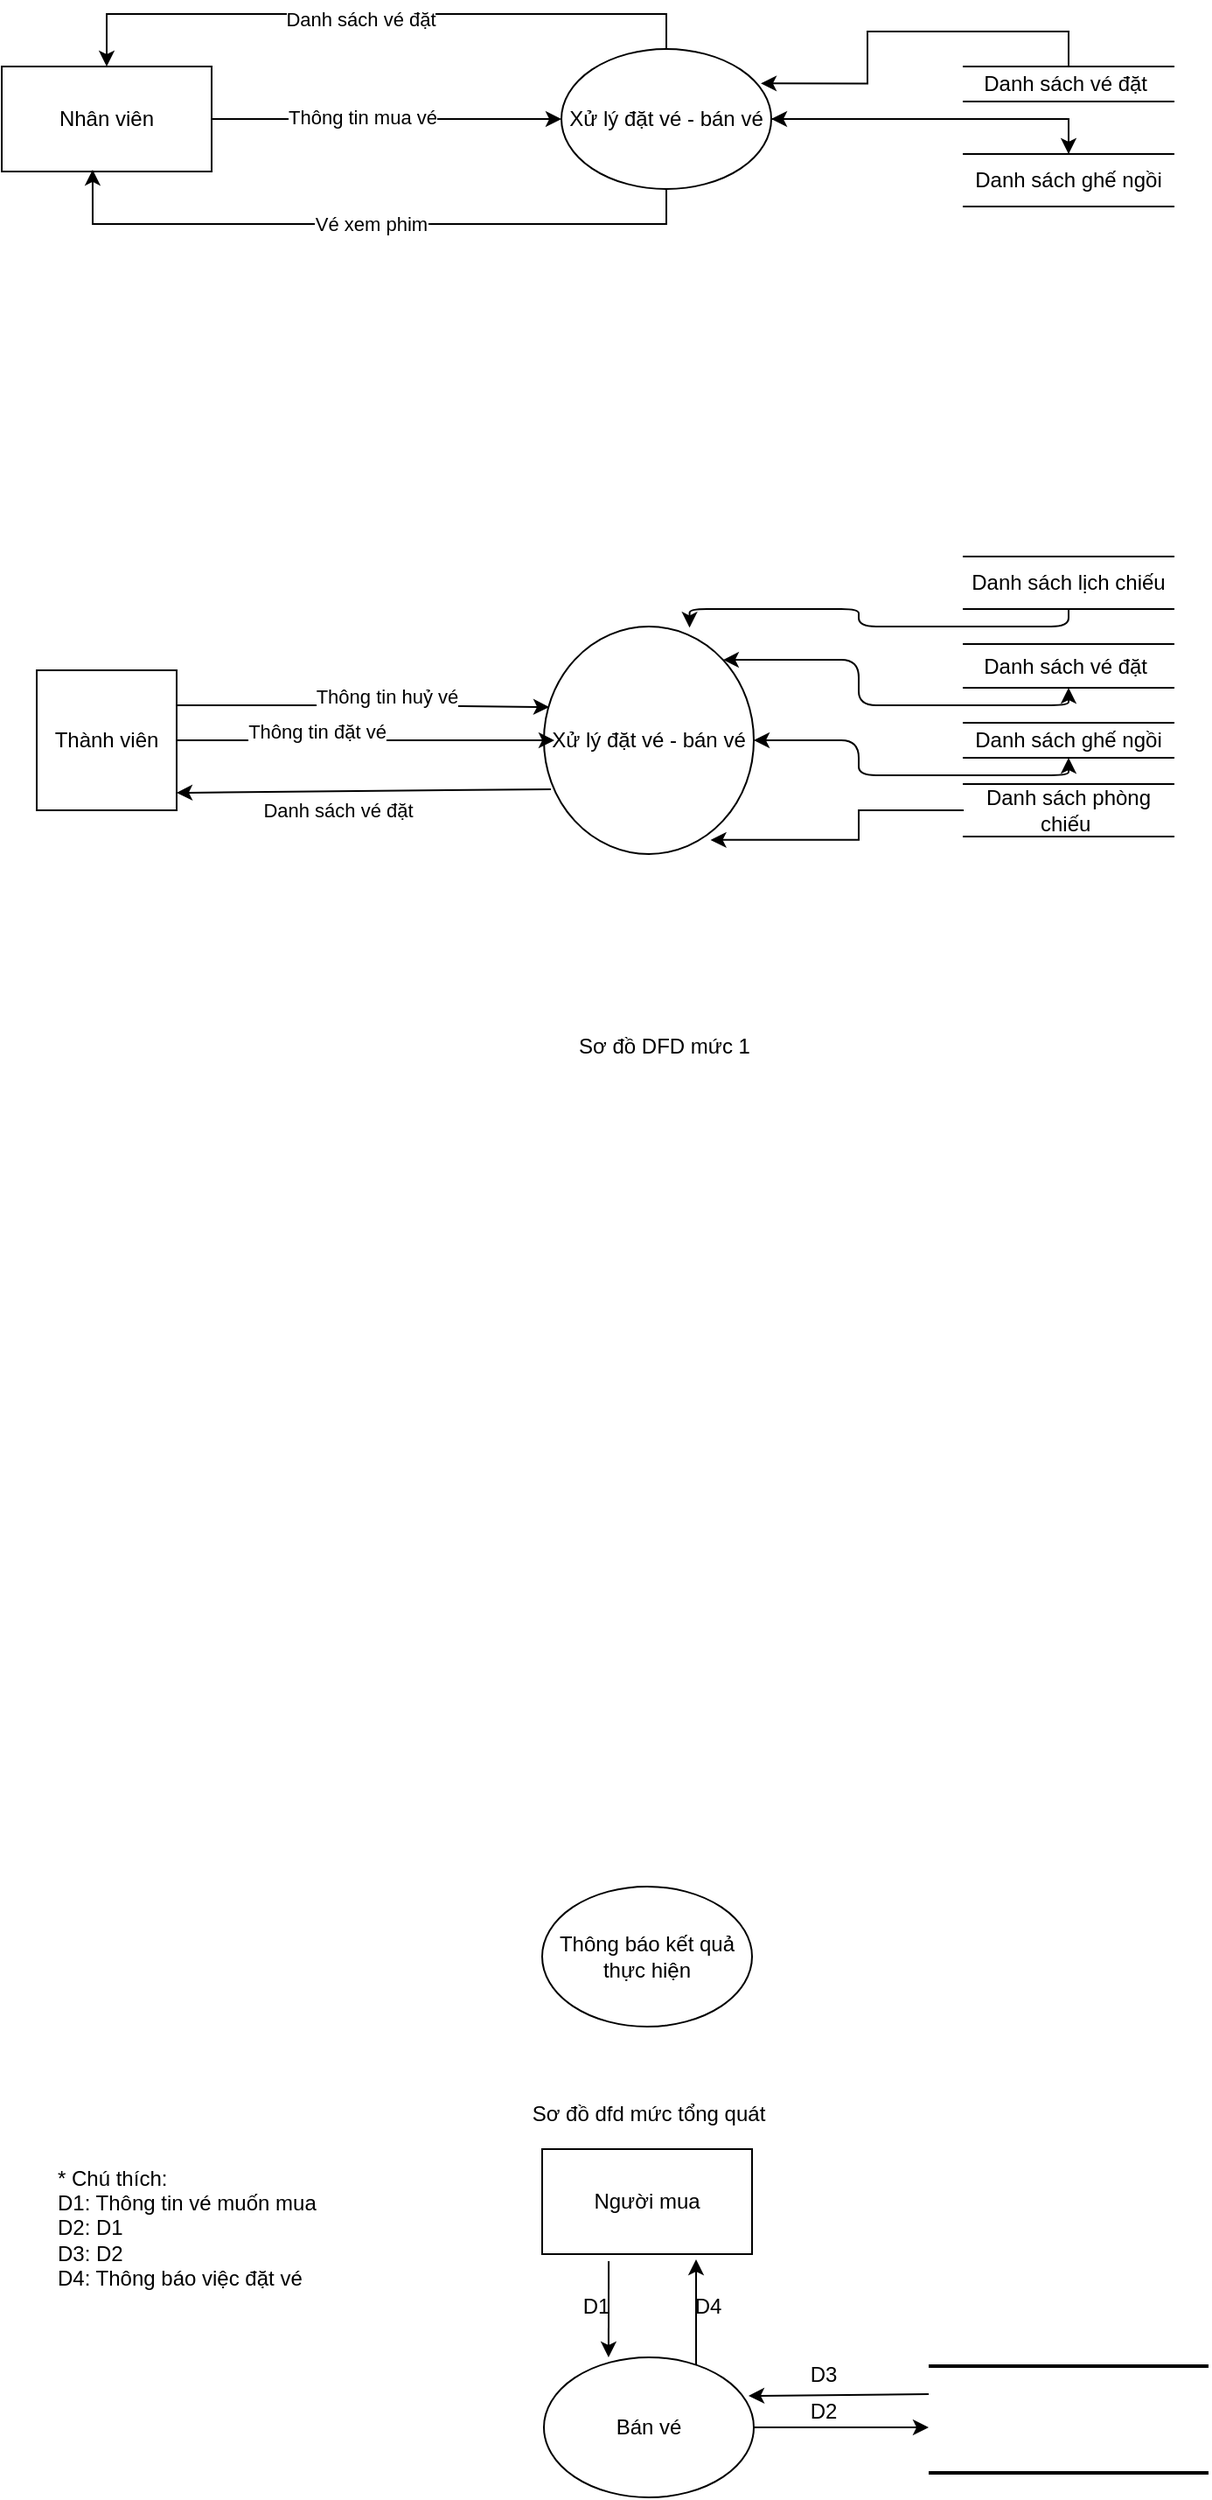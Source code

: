 <mxfile version="13.8.8" type="device" pages="2"><diagram id="pv_m1m1xVNyGngxNbpxf" name="Page-1"><mxGraphModel dx="1303" dy="1921" grid="1" gridSize="10" guides="1" tooltips="1" connect="1" arrows="1" fold="1" page="1" pageScale="1" pageWidth="827" pageHeight="1169" math="0" shadow="0"><root><mxCell id="0"/><mxCell id="1" parent="0"/><mxCell id="-wXk1jPxfj64pEtqVhZq-4" value="Xử lý đặt vé - bán vé" style="ellipse;whiteSpace=wrap;html=1;" parent="1" vertex="1"><mxGeometry x="360" y="100" width="120" height="130" as="geometry"/></mxCell><mxCell id="-wXk1jPxfj64pEtqVhZq-5" value="Thành viên" style="whiteSpace=wrap;html=1;aspect=fixed;" parent="1" vertex="1"><mxGeometry x="70" y="125" width="80" height="80" as="geometry"/></mxCell><mxCell id="-wXk1jPxfj64pEtqVhZq-6" value="Thông tin đặt vé" style="endArrow=classic;html=1;entryX=0.05;entryY=0.5;entryDx=0;entryDy=0;entryPerimeter=0;" parent="1" source="-wXk1jPxfj64pEtqVhZq-5" target="-wXk1jPxfj64pEtqVhZq-4" edge="1"><mxGeometry x="-0.259" y="5" width="50" height="50" relative="1" as="geometry"><mxPoint x="350" y="215" as="sourcePoint"/><mxPoint x="370" y="165" as="targetPoint"/><Array as="points"><mxPoint x="260" y="165"/></Array><mxPoint as="offset"/></mxGeometry></mxCell><mxCell id="-wXk1jPxfj64pEtqVhZq-8" value="Thông tin huỷ vé" style="endArrow=classic;html=1;exitX=1;exitY=0.25;exitDx=0;exitDy=0;entryX=0.025;entryY=0.354;entryDx=0;entryDy=0;entryPerimeter=0;" parent="1" source="-wXk1jPxfj64pEtqVhZq-5" target="-wXk1jPxfj64pEtqVhZq-4" edge="1"><mxGeometry x="0.126" y="5" width="50" height="50" relative="1" as="geometry"><mxPoint x="350" y="115" as="sourcePoint"/><mxPoint x="370" y="145" as="targetPoint"/><Array as="points"><mxPoint x="260" y="145"/></Array><mxPoint as="offset"/></mxGeometry></mxCell><mxCell id="-wXk1jPxfj64pEtqVhZq-9" value="Danh sách vé đặt" style="endArrow=classic;html=1;exitX=0.033;exitY=0.715;exitDx=0;exitDy=0;exitPerimeter=0;" parent="1" source="-wXk1jPxfj64pEtqVhZq-4" edge="1"><mxGeometry x="0.139" y="11" width="50" height="50" relative="1" as="geometry"><mxPoint x="350" y="105" as="sourcePoint"/><mxPoint x="150" y="195" as="targetPoint"/><mxPoint as="offset"/></mxGeometry></mxCell><mxCell id="-wXk1jPxfj64pEtqVhZq-12" style="edgeStyle=none;orthogonalLoop=1;jettySize=auto;html=1;entryX=0;entryY=0.5;entryDx=0;entryDy=0;" parent="1" source="-wXk1jPxfj64pEtqVhZq-4" target="-wXk1jPxfj64pEtqVhZq-4" edge="1"><mxGeometry relative="1" as="geometry"/></mxCell><mxCell id="-wXk1jPxfj64pEtqVhZq-13" value="Sơ đồ DFD mức 1" style="text;html=1;strokeColor=none;fillColor=none;align=center;verticalAlign=middle;whiteSpace=wrap;rounded=0;" parent="1" vertex="1"><mxGeometry x="359" y="330" width="140" height="20" as="geometry"/></mxCell><mxCell id="-wXk1jPxfj64pEtqVhZq-29" value="Thông báo kết quả thực hiện" style="ellipse;whiteSpace=wrap;html=1;strokeColor=#000000;" parent="1" vertex="1"><mxGeometry x="359" y="820" width="120" height="80" as="geometry"/></mxCell><mxCell id="hrj9B5o2VZ5oWtB-toNY-1" value="Sơ đồ dfd mức tổng quát" style="text;html=1;strokeColor=none;fillColor=none;align=center;verticalAlign=middle;whiteSpace=wrap;rounded=0;" parent="1" vertex="1"><mxGeometry x="330" y="940" width="180" height="20" as="geometry"/></mxCell><mxCell id="hrj9B5o2VZ5oWtB-toNY-2" value="Bán vé" style="ellipse;whiteSpace=wrap;html=1;" parent="1" vertex="1"><mxGeometry x="360" y="1089" width="120" height="80" as="geometry"/></mxCell><mxCell id="hrj9B5o2VZ5oWtB-toNY-3" value="Người mua" style="rounded=0;whiteSpace=wrap;html=1;" parent="1" vertex="1"><mxGeometry x="359" y="970" width="120" height="60" as="geometry"/></mxCell><mxCell id="hrj9B5o2VZ5oWtB-toNY-4" value="" style="endArrow=classic;html=1;exitX=0.317;exitY=1.067;exitDx=0;exitDy=0;exitPerimeter=0;entryX=0.308;entryY=0;entryDx=0;entryDy=0;entryPerimeter=0;" parent="1" source="hrj9B5o2VZ5oWtB-toNY-3" target="hrj9B5o2VZ5oWtB-toNY-2" edge="1"><mxGeometry width="50" height="50" relative="1" as="geometry"><mxPoint x="390" y="1020" as="sourcePoint"/><mxPoint x="402" y="1085" as="targetPoint"/></mxGeometry></mxCell><mxCell id="DaIMF-JHUE9MPlQDJNiF-1" value="D1" style="text;html=1;strokeColor=none;fillColor=none;align=center;verticalAlign=middle;whiteSpace=wrap;rounded=0;" parent="1" vertex="1"><mxGeometry x="370" y="1050" width="40" height="20" as="geometry"/></mxCell><mxCell id="DaIMF-JHUE9MPlQDJNiF-4" value="" style="endArrow=classic;html=1;exitX=0.725;exitY=0.05;exitDx=0;exitDy=0;exitPerimeter=0;" parent="1" source="hrj9B5o2VZ5oWtB-toNY-2" edge="1"><mxGeometry width="50" height="50" relative="1" as="geometry"><mxPoint x="390" y="1100" as="sourcePoint"/><mxPoint x="447" y="1033" as="targetPoint"/></mxGeometry></mxCell><mxCell id="DaIMF-JHUE9MPlQDJNiF-6" value="" style="line;strokeWidth=2;html=1;" parent="1" vertex="1"><mxGeometry x="580" y="1150" width="160" height="10" as="geometry"/></mxCell><mxCell id="DaIMF-JHUE9MPlQDJNiF-7" value="" style="line;strokeWidth=2;html=1;" parent="1" vertex="1"><mxGeometry x="580" y="1089" width="160" height="10" as="geometry"/></mxCell><mxCell id="DaIMF-JHUE9MPlQDJNiF-8" value="" style="endArrow=classic;html=1;exitX=1;exitY=0.5;exitDx=0;exitDy=0;" parent="1" source="hrj9B5o2VZ5oWtB-toNY-2" edge="1"><mxGeometry width="50" height="50" relative="1" as="geometry"><mxPoint x="390" y="1100" as="sourcePoint"/><mxPoint x="580" y="1129" as="targetPoint"/></mxGeometry></mxCell><mxCell id="DaIMF-JHUE9MPlQDJNiF-9" value="D4" style="text;html=1;strokeColor=none;fillColor=none;align=center;verticalAlign=middle;whiteSpace=wrap;rounded=0;" parent="1" vertex="1"><mxGeometry x="434" y="1050" width="40" height="20" as="geometry"/></mxCell><mxCell id="DaIMF-JHUE9MPlQDJNiF-10" style="edgeStyle=orthogonalEdgeStyle;rounded=0;orthogonalLoop=1;jettySize=auto;html=1;exitX=0.5;exitY=1;exitDx=0;exitDy=0;" parent="1" source="DaIMF-JHUE9MPlQDJNiF-9" target="DaIMF-JHUE9MPlQDJNiF-9" edge="1"><mxGeometry relative="1" as="geometry"/></mxCell><mxCell id="DaIMF-JHUE9MPlQDJNiF-11" value="D2" style="text;html=1;strokeColor=none;fillColor=none;align=center;verticalAlign=middle;whiteSpace=wrap;rounded=0;" parent="1" vertex="1"><mxGeometry x="500" y="1110" width="40" height="20" as="geometry"/></mxCell><mxCell id="DaIMF-JHUE9MPlQDJNiF-12" value="* Chú thích:&lt;br&gt;D1: Thông tin vé muốn mua&lt;br&gt;D2: D1&lt;br&gt;D3: D2&lt;br&gt;D4: Thông báo việc đặt vé" style="text;html=1;strokeColor=none;fillColor=none;align=left;verticalAlign=middle;whiteSpace=wrap;rounded=0;" parent="1" vertex="1"><mxGeometry x="80" y="910" width="170" height="210" as="geometry"/></mxCell><mxCell id="DaIMF-JHUE9MPlQDJNiF-13" value="" style="endArrow=classic;html=1;" parent="1" edge="1"><mxGeometry width="50" height="50" relative="1" as="geometry"><mxPoint x="580" y="1110" as="sourcePoint"/><mxPoint x="477" y="1111" as="targetPoint"/></mxGeometry></mxCell><mxCell id="DaIMF-JHUE9MPlQDJNiF-14" value="D3" style="text;html=1;strokeColor=none;fillColor=none;align=center;verticalAlign=middle;whiteSpace=wrap;rounded=0;" parent="1" vertex="1"><mxGeometry x="500" y="1089" width="40" height="20" as="geometry"/></mxCell><mxCell id="X0OSYXv3a7FE94x2qC81-3" value="Danh sách vé đặt&amp;nbsp;" style="shape=partialRectangle;whiteSpace=wrap;html=1;left=0;right=0;fillColor=none;" parent="1" vertex="1"><mxGeometry x="600" y="110" width="120" height="25" as="geometry"/></mxCell><mxCell id="X0OSYXv3a7FE94x2qC81-5" value="" style="endArrow=classic;startArrow=classic;html=1;entryX=0.5;entryY=1;entryDx=0;entryDy=0;exitX=1;exitY=0;exitDx=0;exitDy=0;edgeStyle=orthogonalEdgeStyle;" parent="1" source="-wXk1jPxfj64pEtqVhZq-4" target="X0OSYXv3a7FE94x2qC81-3" edge="1"><mxGeometry width="50" height="50" relative="1" as="geometry"><mxPoint x="380" y="320" as="sourcePoint"/><mxPoint x="430" y="270" as="targetPoint"/></mxGeometry></mxCell><mxCell id="WuxkbO6QGB4jHOKcUuGs-1" value="Danh sách ghế ngồi" style="shape=partialRectangle;whiteSpace=wrap;html=1;left=0;right=0;fillColor=none;" vertex="1" parent="1"><mxGeometry x="600" y="155" width="120" height="20" as="geometry"/></mxCell><mxCell id="WuxkbO6QGB4jHOKcUuGs-2" value="" style="endArrow=classic;startArrow=classic;html=1;entryX=0.5;entryY=1;entryDx=0;entryDy=0;edgeStyle=orthogonalEdgeStyle;" edge="1" parent="1" source="-wXk1jPxfj64pEtqVhZq-4" target="WuxkbO6QGB4jHOKcUuGs-1"><mxGeometry width="50" height="50" relative="1" as="geometry"><mxPoint x="380" y="290" as="sourcePoint"/><mxPoint x="430" y="240" as="targetPoint"/></mxGeometry></mxCell><mxCell id="WuxkbO6QGB4jHOKcUuGs-5" value="Danh sách lịch chiếu" style="shape=partialRectangle;whiteSpace=wrap;html=1;left=0;right=0;fillColor=none;" vertex="1" parent="1"><mxGeometry x="600" y="60" width="120" height="30" as="geometry"/></mxCell><mxCell id="WuxkbO6QGB4jHOKcUuGs-8" style="edgeStyle=orthogonalEdgeStyle;rounded=0;orthogonalLoop=1;jettySize=auto;html=1;entryX=0.794;entryY=0.938;entryDx=0;entryDy=0;entryPerimeter=0;" edge="1" parent="1" source="WuxkbO6QGB4jHOKcUuGs-6" target="-wXk1jPxfj64pEtqVhZq-4"><mxGeometry relative="1" as="geometry"><Array as="points"><mxPoint x="540" y="205"/><mxPoint x="540" y="222"/></Array></mxGeometry></mxCell><mxCell id="WuxkbO6QGB4jHOKcUuGs-6" value="Danh sách phòng chiếu&amp;nbsp;" style="shape=partialRectangle;whiteSpace=wrap;html=1;left=0;right=0;fillColor=none;" vertex="1" parent="1"><mxGeometry x="600" y="190" width="120" height="30" as="geometry"/></mxCell><mxCell id="WuxkbO6QGB4jHOKcUuGs-7" value="" style="endArrow=classic;html=1;exitX=0.5;exitY=1;exitDx=0;exitDy=0;entryX=0.694;entryY=0.005;entryDx=0;entryDy=0;entryPerimeter=0;edgeStyle=orthogonalEdgeStyle;" edge="1" parent="1" source="WuxkbO6QGB4jHOKcUuGs-5" target="-wXk1jPxfj64pEtqVhZq-4"><mxGeometry width="50" height="50" relative="1" as="geometry"><mxPoint x="380" y="290" as="sourcePoint"/><mxPoint x="430" y="240" as="targetPoint"/></mxGeometry></mxCell><mxCell id="m2wTgLA6CNFH4wKB8czc-10" style="edgeStyle=orthogonalEdgeStyle;rounded=0;orthogonalLoop=1;jettySize=auto;html=1;exitX=1;exitY=0.5;exitDx=0;exitDy=0;entryX=0;entryY=0.5;entryDx=0;entryDy=0;" edge="1" parent="1" source="m2wTgLA6CNFH4wKB8czc-1" target="m2wTgLA6CNFH4wKB8czc-2"><mxGeometry relative="1" as="geometry"/></mxCell><mxCell id="m2wTgLA6CNFH4wKB8czc-13" value="Thông tin mua vé" style="edgeLabel;html=1;align=center;verticalAlign=middle;resizable=0;points=[];" vertex="1" connectable="0" parent="m2wTgLA6CNFH4wKB8czc-10"><mxGeometry x="-0.143" y="1" relative="1" as="geometry"><mxPoint as="offset"/></mxGeometry></mxCell><mxCell id="m2wTgLA6CNFH4wKB8czc-1" value="Nhân viên" style="rounded=0;whiteSpace=wrap;html=1;" vertex="1" parent="1"><mxGeometry x="50" y="-220" width="120" height="60" as="geometry"/></mxCell><mxCell id="m2wTgLA6CNFH4wKB8czc-7" style="edgeStyle=orthogonalEdgeStyle;rounded=0;orthogonalLoop=1;jettySize=auto;html=1;exitX=1;exitY=0.5;exitDx=0;exitDy=0;entryX=0.5;entryY=0;entryDx=0;entryDy=0;" edge="1" parent="1" source="m2wTgLA6CNFH4wKB8czc-2" target="m2wTgLA6CNFH4wKB8czc-4"><mxGeometry relative="1" as="geometry"/></mxCell><mxCell id="m2wTgLA6CNFH4wKB8czc-8" value="Vé xem phim" style="edgeStyle=orthogonalEdgeStyle;rounded=0;orthogonalLoop=1;jettySize=auto;html=1;exitX=0.5;exitY=1;exitDx=0;exitDy=0;entryX=0.433;entryY=0.983;entryDx=0;entryDy=0;entryPerimeter=0;" edge="1" parent="1" source="m2wTgLA6CNFH4wKB8czc-2" target="m2wTgLA6CNFH4wKB8czc-1"><mxGeometry relative="1" as="geometry"/></mxCell><mxCell id="m2wTgLA6CNFH4wKB8czc-11" style="edgeStyle=orthogonalEdgeStyle;rounded=0;orthogonalLoop=1;jettySize=auto;html=1;exitX=0.5;exitY=0;exitDx=0;exitDy=0;entryX=0.5;entryY=0;entryDx=0;entryDy=0;" edge="1" parent="1" source="m2wTgLA6CNFH4wKB8czc-2" target="m2wTgLA6CNFH4wKB8czc-1"><mxGeometry relative="1" as="geometry"/></mxCell><mxCell id="m2wTgLA6CNFH4wKB8czc-12" value="Danh sách vé đặt" style="edgeLabel;html=1;align=center;verticalAlign=middle;resizable=0;points=[];" vertex="1" connectable="0" parent="m2wTgLA6CNFH4wKB8czc-11"><mxGeometry x="0.056" y="3" relative="1" as="geometry"><mxPoint as="offset"/></mxGeometry></mxCell><mxCell id="m2wTgLA6CNFH4wKB8czc-2" value="Xử lý đặt vé - bán vé" style="ellipse;whiteSpace=wrap;html=1;" vertex="1" parent="1"><mxGeometry x="370" y="-230" width="120" height="80" as="geometry"/></mxCell><mxCell id="m2wTgLA6CNFH4wKB8czc-6" style="edgeStyle=orthogonalEdgeStyle;rounded=0;orthogonalLoop=1;jettySize=auto;html=1;exitX=0.5;exitY=0;exitDx=0;exitDy=0;entryX=0.95;entryY=0.246;entryDx=0;entryDy=0;entryPerimeter=0;" edge="1" parent="1" source="m2wTgLA6CNFH4wKB8czc-3" target="m2wTgLA6CNFH4wKB8czc-2"><mxGeometry relative="1" as="geometry"/></mxCell><mxCell id="m2wTgLA6CNFH4wKB8czc-3" value="Danh sách vé đặt&amp;nbsp;" style="shape=partialRectangle;whiteSpace=wrap;html=1;left=0;right=0;fillColor=none;" vertex="1" parent="1"><mxGeometry x="600" y="-220" width="120" height="20" as="geometry"/></mxCell><mxCell id="m2wTgLA6CNFH4wKB8czc-5" style="edgeStyle=orthogonalEdgeStyle;rounded=0;orthogonalLoop=1;jettySize=auto;html=1;exitX=0.5;exitY=0;exitDx=0;exitDy=0;" edge="1" parent="1" source="m2wTgLA6CNFH4wKB8czc-4" target="m2wTgLA6CNFH4wKB8czc-2"><mxGeometry relative="1" as="geometry"/></mxCell><mxCell id="m2wTgLA6CNFH4wKB8czc-4" value="Danh sách ghế ngồi" style="shape=partialRectangle;whiteSpace=wrap;html=1;left=0;right=0;fillColor=none;" vertex="1" parent="1"><mxGeometry x="600" y="-170" width="120" height="30" as="geometry"/></mxCell></root></mxGraphModel></diagram><diagram id="K76JREJbmxfom9QQfppF" name="Page-2"><mxGraphModel dx="920" dy="596" grid="1" gridSize="10" guides="1" tooltips="1" connect="1" arrows="1" fold="1" page="1" pageScale="1" pageWidth="827" pageHeight="1169" math="0" shadow="0"><root><mxCell id="L6OiTOxjKWI5Z8rhrTso-0"/><mxCell id="L6OiTOxjKWI5Z8rhrTso-1" parent="L6OiTOxjKWI5Z8rhrTso-0"/><mxCell id="9WPujjQrbh3sOLSOnFUg-0" value="Hủy vé" style="ellipse;whiteSpace=wrap;html=1;" parent="L6OiTOxjKWI5Z8rhrTso-1" vertex="1"><mxGeometry x="350" y="510" width="120" height="80" as="geometry"/></mxCell><mxCell id="9WPujjQrbh3sOLSOnFUg-1" value="Người mua" style="rounded=0;whiteSpace=wrap;html=1;" parent="L6OiTOxjKWI5Z8rhrTso-1" vertex="1"><mxGeometry x="150" y="525" width="120" height="60" as="geometry"/></mxCell><mxCell id="9WPujjQrbh3sOLSOnFUg-2" value="" style="endArrow=classic;html=1;entryX=0;entryY=0.625;entryDx=0;entryDy=0;entryPerimeter=0;" parent="L6OiTOxjKWI5Z8rhrTso-1" target="9WPujjQrbh3sOLSOnFUg-0" edge="1"><mxGeometry width="50" height="50" relative="1" as="geometry"><mxPoint x="270" y="560" as="sourcePoint"/><mxPoint x="440" y="520" as="targetPoint"/></mxGeometry></mxCell><mxCell id="9WPujjQrbh3sOLSOnFUg-3" value="" style="line;strokeWidth=2;html=1;" parent="L6OiTOxjKWI5Z8rhrTso-1" vertex="1"><mxGeometry x="350" y="440" width="160" height="10" as="geometry"/></mxCell><mxCell id="9WPujjQrbh3sOLSOnFUg-4" value="" style="line;strokeWidth=2;html=1;" parent="L6OiTOxjKWI5Z8rhrTso-1" vertex="1"><mxGeometry x="350" y="390" width="160" height="10" as="geometry"/></mxCell><mxCell id="9WPujjQrbh3sOLSOnFUg-5" value="" style="endArrow=classic;html=1;exitX=0.558;exitY=0;exitDx=0;exitDy=0;exitPerimeter=0;entryX=0.419;entryY=0.6;entryDx=0;entryDy=0;entryPerimeter=0;" parent="L6OiTOxjKWI5Z8rhrTso-1" source="9WPujjQrbh3sOLSOnFUg-0" target="9WPujjQrbh3sOLSOnFUg-3" edge="1"><mxGeometry width="50" height="50" relative="1" as="geometry"><mxPoint x="390" y="570" as="sourcePoint"/><mxPoint x="440" y="520" as="targetPoint"/></mxGeometry></mxCell><mxCell id="9WPujjQrbh3sOLSOnFUg-6" value="D1" style="text;html=1;strokeColor=none;fillColor=none;align=center;verticalAlign=middle;whiteSpace=wrap;rounded=0;" parent="L6OiTOxjKWI5Z8rhrTso-1" vertex="1"><mxGeometry x="290" y="540" width="40" height="20" as="geometry"/></mxCell><mxCell id="9WPujjQrbh3sOLSOnFUg-7" value="D3" style="text;html=1;strokeColor=none;fillColor=none;align=center;verticalAlign=middle;whiteSpace=wrap;rounded=0;" parent="L6OiTOxjKWI5Z8rhrTso-1" vertex="1"><mxGeometry x="360" y="470" width="40" height="20" as="geometry"/></mxCell><mxCell id="9WPujjQrbh3sOLSOnFUg-8" value="D4" style="text;html=1;strokeColor=none;fillColor=none;align=center;verticalAlign=middle;whiteSpace=wrap;rounded=0;" parent="L6OiTOxjKWI5Z8rhrTso-1" vertex="1"><mxGeometry x="300" y="575" width="40" height="20" as="geometry"/></mxCell><mxCell id="9WPujjQrbh3sOLSOnFUg-9" value="D2" style="text;html=1;strokeColor=none;fillColor=none;align=center;verticalAlign=middle;whiteSpace=wrap;rounded=0;" parent="L6OiTOxjKWI5Z8rhrTso-1" vertex="1"><mxGeometry x="414" y="470" width="40" height="20" as="geometry"/></mxCell><mxCell id="9WPujjQrbh3sOLSOnFUg-12" value="" style="endArrow=classic;html=1;exitX=0.313;exitY=0.3;exitDx=0;exitDy=0;exitPerimeter=0;" parent="L6OiTOxjKWI5Z8rhrTso-1" source="9WPujjQrbh3sOLSOnFUg-3" edge="1"><mxGeometry width="50" height="50" relative="1" as="geometry"><mxPoint x="400" y="460" as="sourcePoint"/><mxPoint x="399" y="507" as="targetPoint"/></mxGeometry></mxCell><mxCell id="9WPujjQrbh3sOLSOnFUg-13" value="" style="endArrow=classic;html=1;entryX=1.017;entryY=0.9;entryDx=0;entryDy=0;entryPerimeter=0;exitX=0.083;exitY=0.863;exitDx=0;exitDy=0;exitPerimeter=0;" parent="L6OiTOxjKWI5Z8rhrTso-1" source="9WPujjQrbh3sOLSOnFUg-0" target="9WPujjQrbh3sOLSOnFUg-1" edge="1"><mxGeometry width="50" height="50" relative="1" as="geometry"><mxPoint x="390" y="570" as="sourcePoint"/><mxPoint x="440" y="520" as="targetPoint"/></mxGeometry></mxCell><mxCell id="9WPujjQrbh3sOLSOnFUg-14" value="Chú thích:&amp;nbsp;&lt;br&gt;D1: Yêu cầu hủy vé&lt;br&gt;D2:D1&lt;br&gt;D3:D2&lt;br&gt;D4: Thông báo về yêu cầu hủy" style="text;html=1;strokeColor=none;fillColor=none;align=left;verticalAlign=middle;whiteSpace=wrap;rounded=0;" parent="L6OiTOxjKWI5Z8rhrTso-1" vertex="1"><mxGeometry x="630" y="370" width="140" height="170" as="geometry"/></mxCell></root></mxGraphModel></diagram></mxfile>